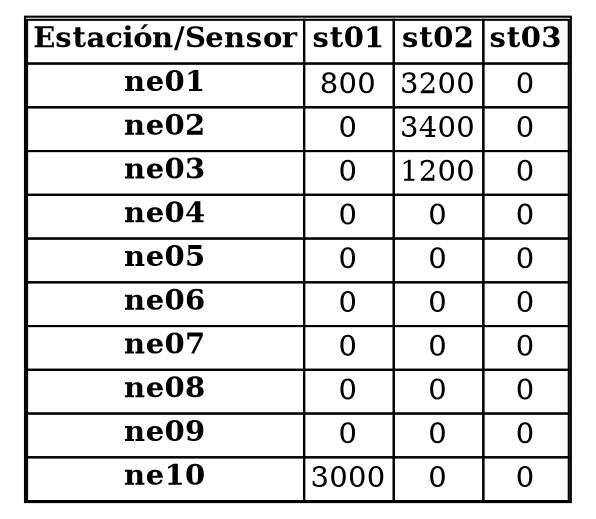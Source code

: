 // matriz_cultivo
digraph {
	matriz [label=<<TABLE BORDER="1" CELLBORDER="1" CELLSPACING="0"><TR><TD><B>Estación/Sensor</B></TD><TD><B>st01</B></TD><TD><B>st02</B></TD><TD><B>st03</B></TD></TR><TR><TD><B>ne01</B></TD><TD>800</TD><TD>3200</TD><TD>0</TD></TR><TR><TD><B>ne02</B></TD><TD>0</TD><TD>3400</TD><TD>0</TD></TR><TR><TD><B>ne03</B></TD><TD>0</TD><TD>1200</TD><TD>0</TD></TR><TR><TD><B>ne04</B></TD><TD>0</TD><TD>0</TD><TD>0</TD></TR><TR><TD><B>ne05</B></TD><TD>0</TD><TD>0</TD><TD>0</TD></TR><TR><TD><B>ne06</B></TD><TD>0</TD><TD>0</TD><TD>0</TD></TR><TR><TD><B>ne07</B></TD><TD>0</TD><TD>0</TD><TD>0</TD></TR><TR><TD><B>ne08</B></TD><TD>0</TD><TD>0</TD><TD>0</TD></TR><TR><TD><B>ne09</B></TD><TD>0</TD><TD>0</TD><TD>0</TD></TR><TR><TD><B>ne10</B></TD><TD>3000</TD><TD>0</TD><TD>0</TD></TR></TABLE>> shape=plaintext]
}
